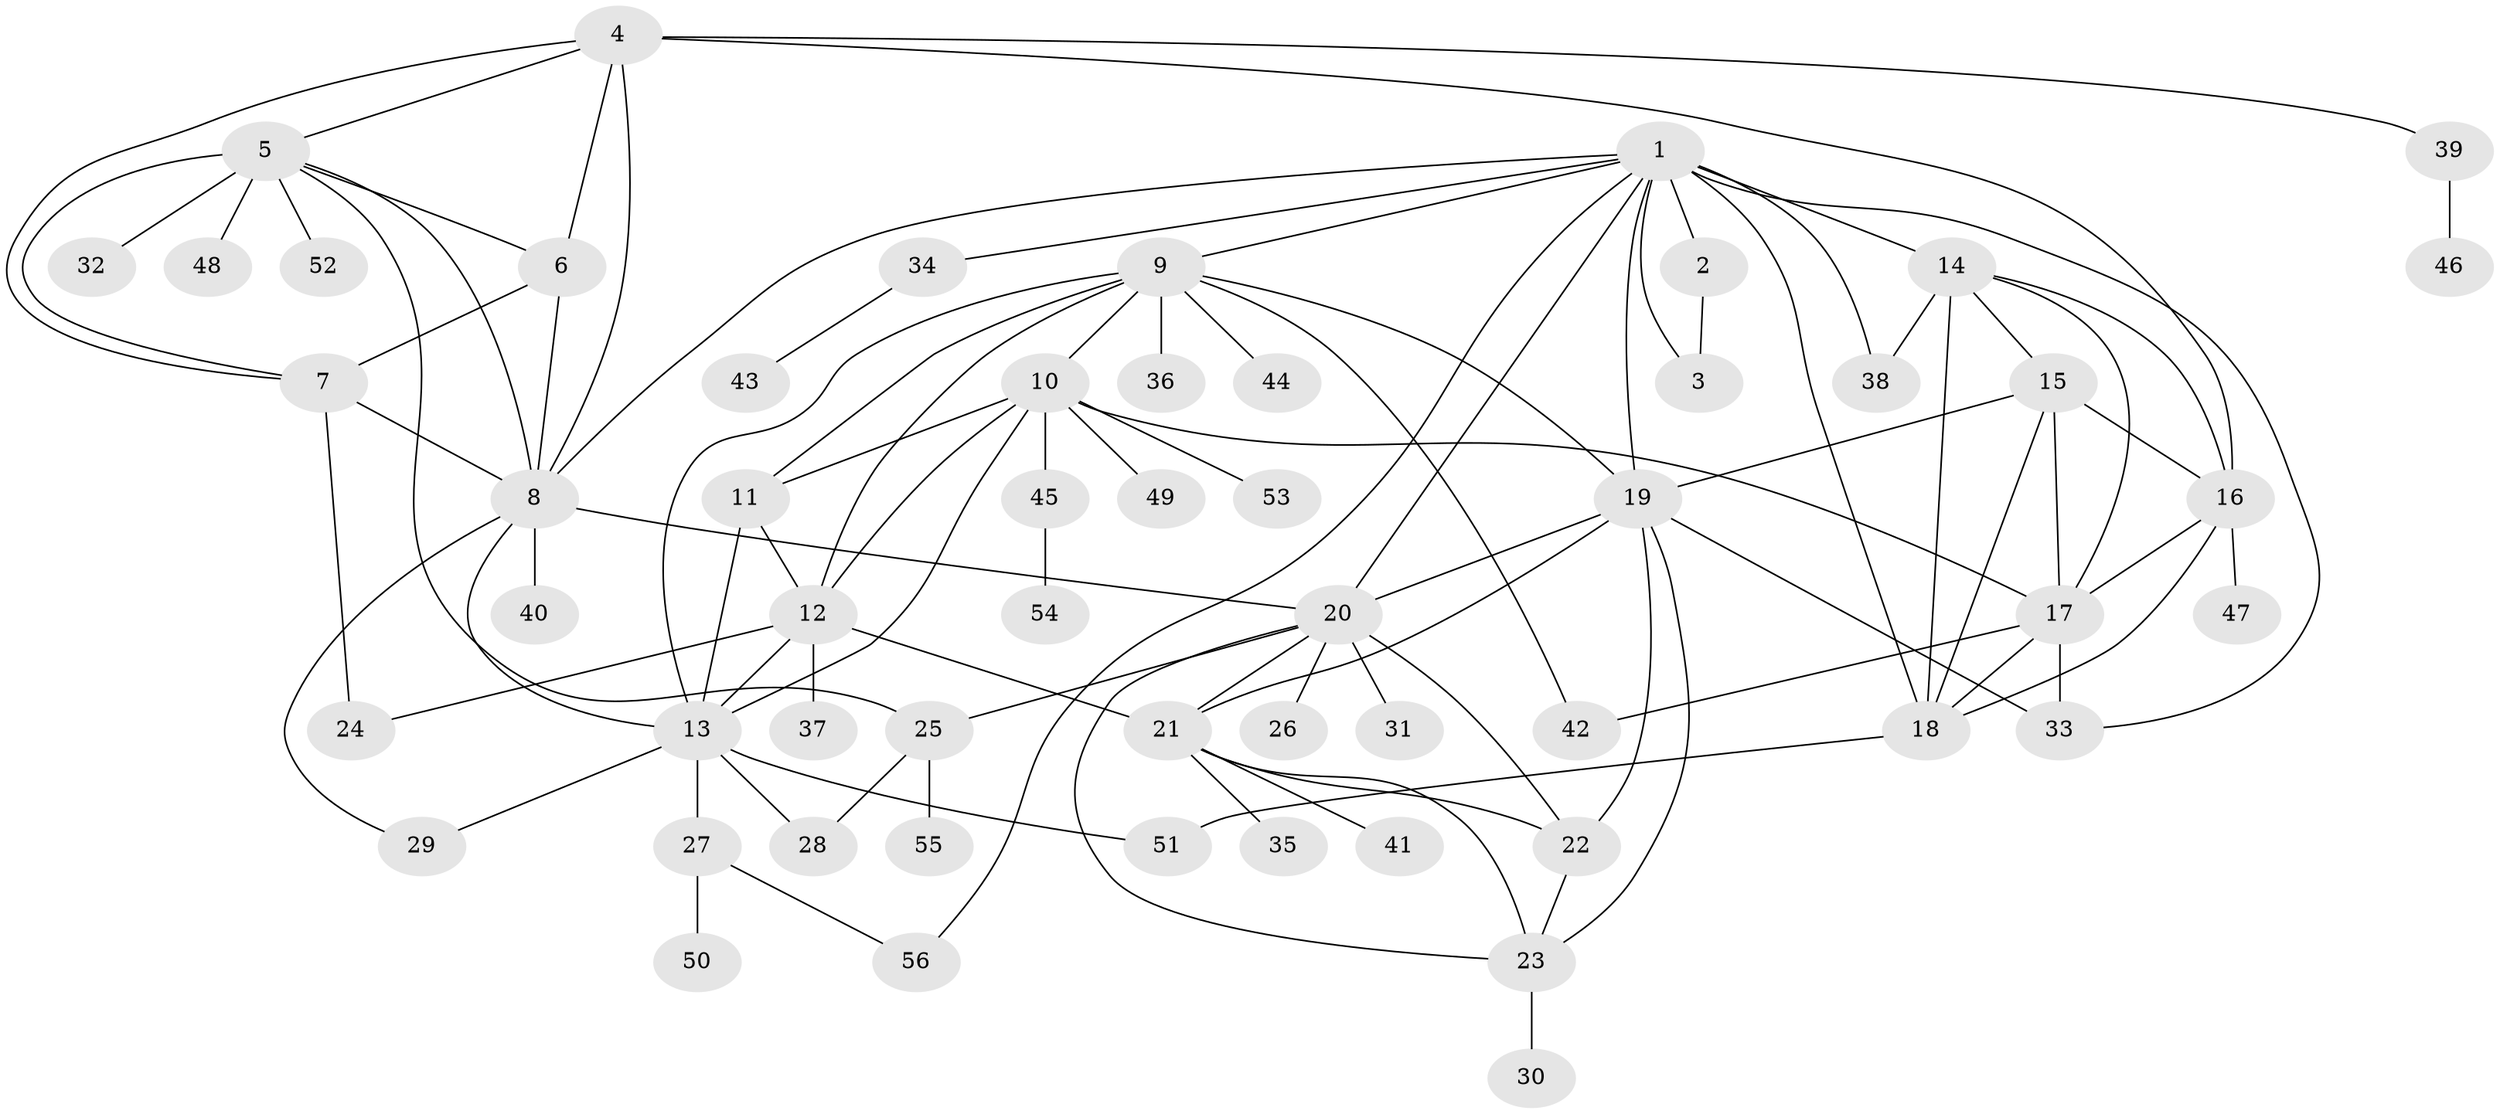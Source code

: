 // original degree distribution, {6: 0.036036036036036036, 8: 0.04504504504504504, 7: 0.05405405405405406, 5: 0.02702702702702703, 11: 0.009009009009009009, 10: 0.02702702702702703, 9: 0.02702702702702703, 12: 0.009009009009009009, 2: 0.2072072072072072, 4: 0.009009009009009009, 1: 0.5225225225225225, 3: 0.02702702702702703}
// Generated by graph-tools (version 1.1) at 2025/37/03/09/25 02:37:23]
// undirected, 56 vertices, 99 edges
graph export_dot {
graph [start="1"]
  node [color=gray90,style=filled];
  1;
  2;
  3;
  4;
  5;
  6;
  7;
  8;
  9;
  10;
  11;
  12;
  13;
  14;
  15;
  16;
  17;
  18;
  19;
  20;
  21;
  22;
  23;
  24;
  25;
  26;
  27;
  28;
  29;
  30;
  31;
  32;
  33;
  34;
  35;
  36;
  37;
  38;
  39;
  40;
  41;
  42;
  43;
  44;
  45;
  46;
  47;
  48;
  49;
  50;
  51;
  52;
  53;
  54;
  55;
  56;
  1 -- 2 [weight=5.0];
  1 -- 3 [weight=3.0];
  1 -- 8 [weight=1.0];
  1 -- 9 [weight=1.0];
  1 -- 14 [weight=1.0];
  1 -- 18 [weight=1.0];
  1 -- 19 [weight=1.0];
  1 -- 20 [weight=1.0];
  1 -- 33 [weight=1.0];
  1 -- 34 [weight=1.0];
  1 -- 38 [weight=1.0];
  1 -- 56 [weight=1.0];
  2 -- 3 [weight=1.0];
  4 -- 5 [weight=1.0];
  4 -- 6 [weight=1.0];
  4 -- 7 [weight=1.0];
  4 -- 8 [weight=1.0];
  4 -- 16 [weight=1.0];
  4 -- 39 [weight=1.0];
  5 -- 6 [weight=1.0];
  5 -- 7 [weight=1.0];
  5 -- 8 [weight=1.0];
  5 -- 25 [weight=1.0];
  5 -- 32 [weight=3.0];
  5 -- 48 [weight=1.0];
  5 -- 52 [weight=1.0];
  6 -- 7 [weight=1.0];
  6 -- 8 [weight=1.0];
  7 -- 8 [weight=1.0];
  7 -- 24 [weight=2.0];
  8 -- 13 [weight=1.0];
  8 -- 20 [weight=1.0];
  8 -- 29 [weight=1.0];
  8 -- 40 [weight=1.0];
  9 -- 10 [weight=1.0];
  9 -- 11 [weight=1.0];
  9 -- 12 [weight=1.0];
  9 -- 13 [weight=1.0];
  9 -- 19 [weight=1.0];
  9 -- 36 [weight=1.0];
  9 -- 42 [weight=1.0];
  9 -- 44 [weight=1.0];
  10 -- 11 [weight=1.0];
  10 -- 12 [weight=1.0];
  10 -- 13 [weight=1.0];
  10 -- 17 [weight=1.0];
  10 -- 45 [weight=1.0];
  10 -- 49 [weight=1.0];
  10 -- 53 [weight=1.0];
  11 -- 12 [weight=1.0];
  11 -- 13 [weight=3.0];
  12 -- 13 [weight=1.0];
  12 -- 21 [weight=1.0];
  12 -- 24 [weight=1.0];
  12 -- 37 [weight=1.0];
  13 -- 27 [weight=1.0];
  13 -- 28 [weight=1.0];
  13 -- 29 [weight=1.0];
  13 -- 51 [weight=1.0];
  14 -- 15 [weight=1.0];
  14 -- 16 [weight=1.0];
  14 -- 17 [weight=1.0];
  14 -- 18 [weight=1.0];
  14 -- 38 [weight=3.0];
  15 -- 16 [weight=1.0];
  15 -- 17 [weight=1.0];
  15 -- 18 [weight=1.0];
  15 -- 19 [weight=1.0];
  16 -- 17 [weight=1.0];
  16 -- 18 [weight=1.0];
  16 -- 47 [weight=2.0];
  17 -- 18 [weight=1.0];
  17 -- 33 [weight=2.0];
  17 -- 42 [weight=1.0];
  18 -- 51 [weight=1.0];
  19 -- 20 [weight=1.0];
  19 -- 21 [weight=1.0];
  19 -- 22 [weight=2.0];
  19 -- 23 [weight=1.0];
  19 -- 33 [weight=1.0];
  20 -- 21 [weight=1.0];
  20 -- 22 [weight=1.0];
  20 -- 23 [weight=1.0];
  20 -- 25 [weight=1.0];
  20 -- 26 [weight=1.0];
  20 -- 31 [weight=3.0];
  21 -- 22 [weight=1.0];
  21 -- 23 [weight=1.0];
  21 -- 35 [weight=3.0];
  21 -- 41 [weight=1.0];
  22 -- 23 [weight=1.0];
  23 -- 30 [weight=3.0];
  25 -- 28 [weight=1.0];
  25 -- 55 [weight=1.0];
  27 -- 50 [weight=1.0];
  27 -- 56 [weight=1.0];
  34 -- 43 [weight=1.0];
  39 -- 46 [weight=1.0];
  45 -- 54 [weight=1.0];
}
